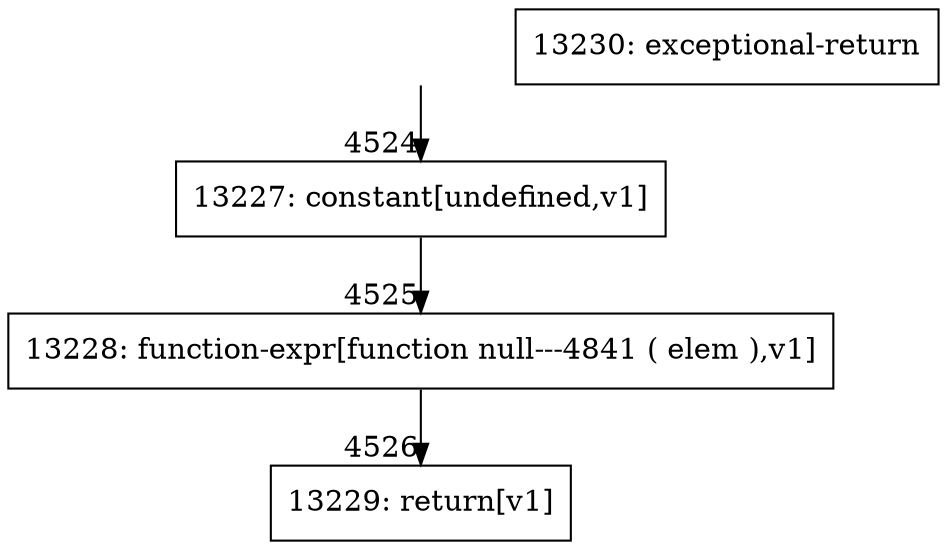 digraph {
rankdir="TD"
BB_entry292[shape=none,label=""];
BB_entry292 -> BB4524 [tailport=s, headport=n, headlabel="    4524"]
BB4524 [shape=record label="{13227: constant[undefined,v1]}" ] 
BB4524 -> BB4525 [tailport=s, headport=n, headlabel="      4525"]
BB4525 [shape=record label="{13228: function-expr[function null---4841 ( elem ),v1]}" ] 
BB4525 -> BB4526 [tailport=s, headport=n, headlabel="      4526"]
BB4526 [shape=record label="{13229: return[v1]}" ] 
BB4527 [shape=record label="{13230: exceptional-return}" ] 
}
